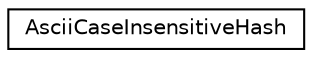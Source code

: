 digraph "Graphical Class Hierarchy"
{
 // LATEX_PDF_SIZE
  edge [fontname="Helvetica",fontsize="10",labelfontname="Helvetica",labelfontsize="10"];
  node [fontname="Helvetica",fontsize="10",shape=record];
  rankdir="LR";
  Node0 [label="AsciiCaseInsensitiveHash",height=0.2,width=0.4,color="black", fillcolor="white", style="filled",URL="$structstrings_1_1_ascii_case_insensitive_hash.html",tooltip=" "];
}
